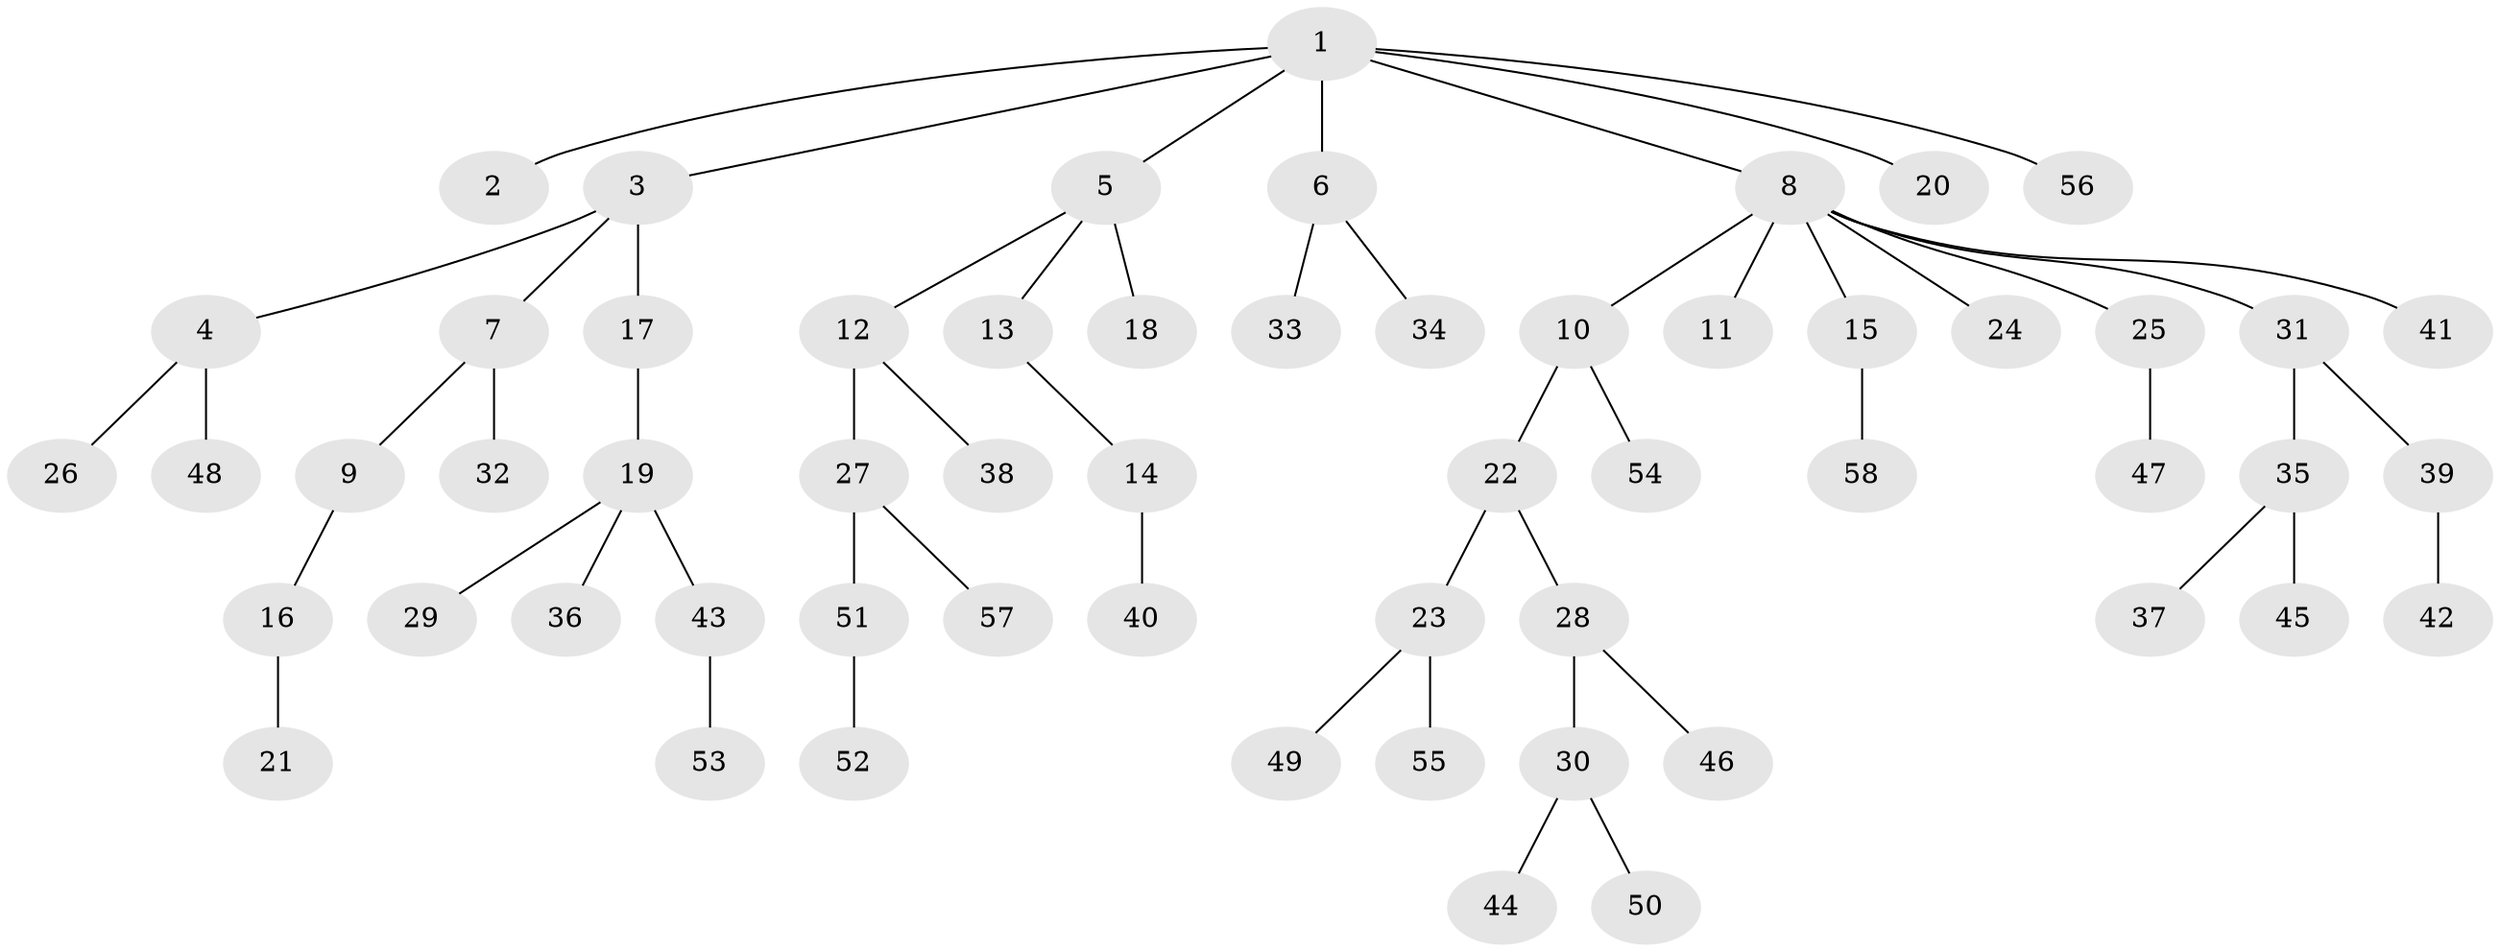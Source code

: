 // Generated by graph-tools (version 1.1) at 2025/36/03/09/25 02:36:42]
// undirected, 58 vertices, 57 edges
graph export_dot {
graph [start="1"]
  node [color=gray90,style=filled];
  1;
  2;
  3;
  4;
  5;
  6;
  7;
  8;
  9;
  10;
  11;
  12;
  13;
  14;
  15;
  16;
  17;
  18;
  19;
  20;
  21;
  22;
  23;
  24;
  25;
  26;
  27;
  28;
  29;
  30;
  31;
  32;
  33;
  34;
  35;
  36;
  37;
  38;
  39;
  40;
  41;
  42;
  43;
  44;
  45;
  46;
  47;
  48;
  49;
  50;
  51;
  52;
  53;
  54;
  55;
  56;
  57;
  58;
  1 -- 2;
  1 -- 3;
  1 -- 5;
  1 -- 6;
  1 -- 8;
  1 -- 20;
  1 -- 56;
  3 -- 4;
  3 -- 7;
  3 -- 17;
  4 -- 26;
  4 -- 48;
  5 -- 12;
  5 -- 13;
  5 -- 18;
  6 -- 33;
  6 -- 34;
  7 -- 9;
  7 -- 32;
  8 -- 10;
  8 -- 11;
  8 -- 15;
  8 -- 24;
  8 -- 25;
  8 -- 31;
  8 -- 41;
  9 -- 16;
  10 -- 22;
  10 -- 54;
  12 -- 27;
  12 -- 38;
  13 -- 14;
  14 -- 40;
  15 -- 58;
  16 -- 21;
  17 -- 19;
  19 -- 29;
  19 -- 36;
  19 -- 43;
  22 -- 23;
  22 -- 28;
  23 -- 49;
  23 -- 55;
  25 -- 47;
  27 -- 51;
  27 -- 57;
  28 -- 30;
  28 -- 46;
  30 -- 44;
  30 -- 50;
  31 -- 35;
  31 -- 39;
  35 -- 37;
  35 -- 45;
  39 -- 42;
  43 -- 53;
  51 -- 52;
}
